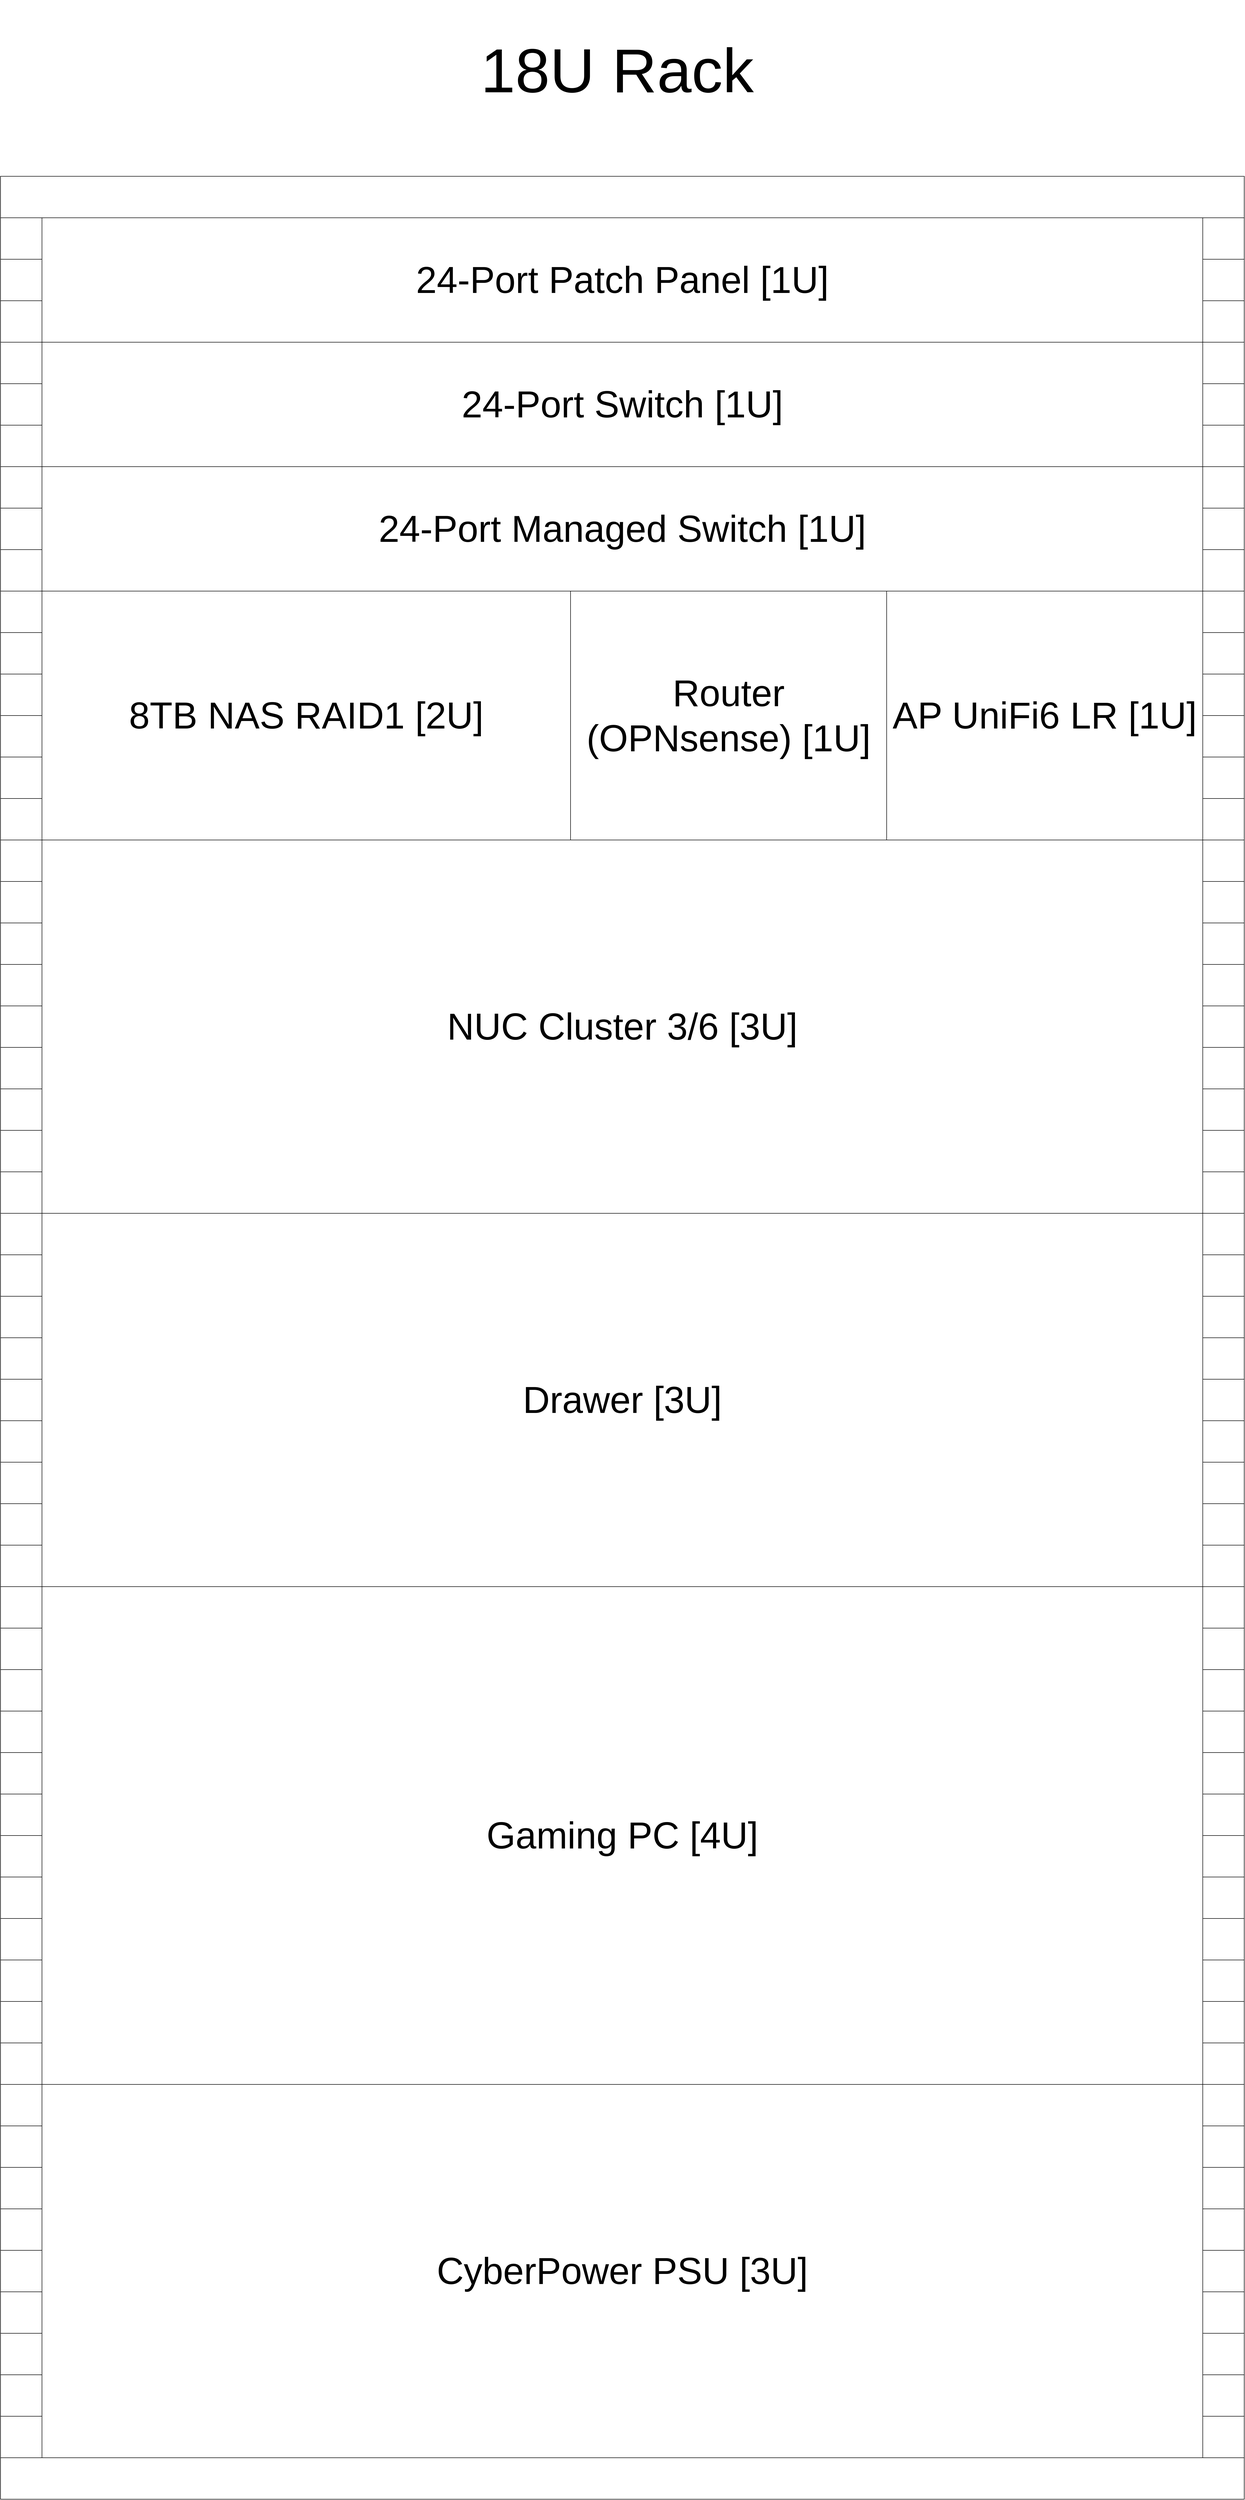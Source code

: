 <mxfile version="25.0.3">
  <diagram name="Page-1" id="rHFuP0fbaUeViq0k9BIg">
    <mxGraphModel dx="4928" dy="4008" grid="1" gridSize="10" guides="1" tooltips="1" connect="1" arrows="1" fold="1" page="1" pageScale="1" pageWidth="850" pageHeight="1100" math="0" shadow="0">
      <root>
        <mxCell id="0" />
        <mxCell id="1" parent="0" />
        <mxCell id="fc9d7Bbxrvvqu6JENfl2-1" value="" style="whiteSpace=wrap;html=1;aspect=fixed;" parent="1" vertex="1">
          <mxGeometry x="160" y="200" width="80" height="80" as="geometry" />
        </mxCell>
        <mxCell id="fc9d7Bbxrvvqu6JENfl2-2" value="" style="whiteSpace=wrap;html=1;aspect=fixed;" parent="1" vertex="1">
          <mxGeometry x="160" y="280" width="80" height="80" as="geometry" />
        </mxCell>
        <mxCell id="fc9d7Bbxrvvqu6JENfl2-3" value="" style="whiteSpace=wrap;html=1;aspect=fixed;" parent="1" vertex="1">
          <mxGeometry x="160" y="360" width="80" height="80" as="geometry" />
        </mxCell>
        <mxCell id="fc9d7Bbxrvvqu6JENfl2-7" value="" style="whiteSpace=wrap;html=1;aspect=fixed;" parent="1" vertex="1">
          <mxGeometry x="160" y="440" width="80" height="80" as="geometry" />
        </mxCell>
        <mxCell id="fc9d7Bbxrvvqu6JENfl2-8" value="" style="whiteSpace=wrap;html=1;aspect=fixed;" parent="1" vertex="1">
          <mxGeometry x="160" y="520" width="80" height="80" as="geometry" />
        </mxCell>
        <mxCell id="fc9d7Bbxrvvqu6JENfl2-9" value="" style="whiteSpace=wrap;html=1;aspect=fixed;" parent="1" vertex="1">
          <mxGeometry x="160" y="600" width="80" height="80" as="geometry" />
        </mxCell>
        <mxCell id="p1AiuAzV57a2c5eWBxi_-1" value="" style="whiteSpace=wrap;html=1;aspect=fixed;" vertex="1" parent="1">
          <mxGeometry x="160" y="680" width="80" height="80" as="geometry" />
        </mxCell>
        <mxCell id="p1AiuAzV57a2c5eWBxi_-2" value="" style="whiteSpace=wrap;html=1;aspect=fixed;" vertex="1" parent="1">
          <mxGeometry x="160" y="760" width="80" height="80" as="geometry" />
        </mxCell>
        <mxCell id="p1AiuAzV57a2c5eWBxi_-3" value="" style="whiteSpace=wrap;html=1;aspect=fixed;" vertex="1" parent="1">
          <mxGeometry x="160" y="840" width="80" height="80" as="geometry" />
        </mxCell>
        <mxCell id="p1AiuAzV57a2c5eWBxi_-4" value="" style="whiteSpace=wrap;html=1;aspect=fixed;" vertex="1" parent="1">
          <mxGeometry x="160" y="920" width="80" height="80" as="geometry" />
        </mxCell>
        <mxCell id="p1AiuAzV57a2c5eWBxi_-5" value="" style="whiteSpace=wrap;html=1;aspect=fixed;" vertex="1" parent="1">
          <mxGeometry x="160" y="1000" width="80" height="80" as="geometry" />
        </mxCell>
        <mxCell id="p1AiuAzV57a2c5eWBxi_-6" value="" style="whiteSpace=wrap;html=1;aspect=fixed;" vertex="1" parent="1">
          <mxGeometry x="160" y="1080" width="80" height="80" as="geometry" />
        </mxCell>
        <mxCell id="p1AiuAzV57a2c5eWBxi_-7" value="" style="whiteSpace=wrap;html=1;aspect=fixed;" vertex="1" parent="1">
          <mxGeometry x="160" y="1160" width="80" height="80" as="geometry" />
        </mxCell>
        <mxCell id="p1AiuAzV57a2c5eWBxi_-8" value="" style="whiteSpace=wrap;html=1;aspect=fixed;" vertex="1" parent="1">
          <mxGeometry x="160" y="1240" width="80" height="80" as="geometry" />
        </mxCell>
        <mxCell id="p1AiuAzV57a2c5eWBxi_-9" value="" style="whiteSpace=wrap;html=1;aspect=fixed;" vertex="1" parent="1">
          <mxGeometry x="160" y="1320" width="80" height="80" as="geometry" />
        </mxCell>
        <mxCell id="p1AiuAzV57a2c5eWBxi_-10" value="" style="whiteSpace=wrap;html=1;aspect=fixed;" vertex="1" parent="1">
          <mxGeometry x="160" y="1400" width="80" height="80" as="geometry" />
        </mxCell>
        <mxCell id="p1AiuAzV57a2c5eWBxi_-11" value="" style="whiteSpace=wrap;html=1;aspect=fixed;" vertex="1" parent="1">
          <mxGeometry x="160" y="1480" width="80" height="80" as="geometry" />
        </mxCell>
        <mxCell id="p1AiuAzV57a2c5eWBxi_-12" value="" style="whiteSpace=wrap;html=1;aspect=fixed;" vertex="1" parent="1">
          <mxGeometry x="160" y="1560" width="80" height="80" as="geometry" />
        </mxCell>
        <mxCell id="p1AiuAzV57a2c5eWBxi_-13" value="" style="whiteSpace=wrap;html=1;aspect=fixed;" vertex="1" parent="1">
          <mxGeometry x="160" y="1640" width="80" height="80" as="geometry" />
        </mxCell>
        <mxCell id="p1AiuAzV57a2c5eWBxi_-14" value="" style="whiteSpace=wrap;html=1;aspect=fixed;" vertex="1" parent="1">
          <mxGeometry x="160" y="1720" width="80" height="80" as="geometry" />
        </mxCell>
        <mxCell id="p1AiuAzV57a2c5eWBxi_-15" value="" style="whiteSpace=wrap;html=1;aspect=fixed;" vertex="1" parent="1">
          <mxGeometry x="160" y="1800" width="80" height="80" as="geometry" />
        </mxCell>
        <mxCell id="p1AiuAzV57a2c5eWBxi_-16" value="" style="whiteSpace=wrap;html=1;aspect=fixed;" vertex="1" parent="1">
          <mxGeometry x="160" y="1880" width="80" height="80" as="geometry" />
        </mxCell>
        <mxCell id="p1AiuAzV57a2c5eWBxi_-17" value="" style="whiteSpace=wrap;html=1;aspect=fixed;" vertex="1" parent="1">
          <mxGeometry x="160" y="1960" width="80" height="80" as="geometry" />
        </mxCell>
        <mxCell id="p1AiuAzV57a2c5eWBxi_-18" value="" style="whiteSpace=wrap;html=1;aspect=fixed;" vertex="1" parent="1">
          <mxGeometry x="160" y="2040" width="80" height="80" as="geometry" />
        </mxCell>
        <mxCell id="p1AiuAzV57a2c5eWBxi_-19" value="" style="whiteSpace=wrap;html=1;aspect=fixed;" vertex="1" parent="1">
          <mxGeometry x="160" y="2120" width="80" height="80" as="geometry" />
        </mxCell>
        <mxCell id="p1AiuAzV57a2c5eWBxi_-20" value="" style="whiteSpace=wrap;html=1;aspect=fixed;" vertex="1" parent="1">
          <mxGeometry x="160" y="2200" width="80" height="80" as="geometry" />
        </mxCell>
        <mxCell id="p1AiuAzV57a2c5eWBxi_-21" value="" style="whiteSpace=wrap;html=1;aspect=fixed;" vertex="1" parent="1">
          <mxGeometry x="160" y="2280" width="80" height="80" as="geometry" />
        </mxCell>
        <mxCell id="p1AiuAzV57a2c5eWBxi_-22" value="" style="whiteSpace=wrap;html=1;aspect=fixed;" vertex="1" parent="1">
          <mxGeometry x="160" y="2360" width="80" height="80" as="geometry" />
        </mxCell>
        <mxCell id="p1AiuAzV57a2c5eWBxi_-23" value="" style="whiteSpace=wrap;html=1;aspect=fixed;" vertex="1" parent="1">
          <mxGeometry x="160" y="2440" width="80" height="80" as="geometry" />
        </mxCell>
        <mxCell id="p1AiuAzV57a2c5eWBxi_-24" value="" style="whiteSpace=wrap;html=1;aspect=fixed;" vertex="1" parent="1">
          <mxGeometry x="160" y="2520" width="80" height="80" as="geometry" />
        </mxCell>
        <mxCell id="p1AiuAzV57a2c5eWBxi_-25" value="" style="whiteSpace=wrap;html=1;aspect=fixed;" vertex="1" parent="1">
          <mxGeometry x="160" y="2600" width="80" height="80" as="geometry" />
        </mxCell>
        <mxCell id="p1AiuAzV57a2c5eWBxi_-26" value="" style="whiteSpace=wrap;html=1;aspect=fixed;" vertex="1" parent="1">
          <mxGeometry x="160" y="2680" width="80" height="80" as="geometry" />
        </mxCell>
        <mxCell id="p1AiuAzV57a2c5eWBxi_-27" value="" style="whiteSpace=wrap;html=1;aspect=fixed;" vertex="1" parent="1">
          <mxGeometry x="160" y="2760" width="80" height="80" as="geometry" />
        </mxCell>
        <mxCell id="p1AiuAzV57a2c5eWBxi_-28" value="" style="whiteSpace=wrap;html=1;aspect=fixed;" vertex="1" parent="1">
          <mxGeometry x="160" y="2840" width="80" height="80" as="geometry" />
        </mxCell>
        <mxCell id="p1AiuAzV57a2c5eWBxi_-29" value="" style="whiteSpace=wrap;html=1;aspect=fixed;" vertex="1" parent="1">
          <mxGeometry x="160" y="2920" width="80" height="80" as="geometry" />
        </mxCell>
        <mxCell id="p1AiuAzV57a2c5eWBxi_-30" value="" style="whiteSpace=wrap;html=1;aspect=fixed;" vertex="1" parent="1">
          <mxGeometry x="160" y="3000" width="80" height="80" as="geometry" />
        </mxCell>
        <mxCell id="p1AiuAzV57a2c5eWBxi_-31" value="" style="whiteSpace=wrap;html=1;aspect=fixed;" vertex="1" parent="1">
          <mxGeometry x="160" y="3080" width="80" height="80" as="geometry" />
        </mxCell>
        <mxCell id="p1AiuAzV57a2c5eWBxi_-32" value="" style="whiteSpace=wrap;html=1;aspect=fixed;" vertex="1" parent="1">
          <mxGeometry x="160" y="3160" width="80" height="80" as="geometry" />
        </mxCell>
        <mxCell id="p1AiuAzV57a2c5eWBxi_-33" value="" style="whiteSpace=wrap;html=1;aspect=fixed;" vertex="1" parent="1">
          <mxGeometry x="160" y="3240" width="80" height="80" as="geometry" />
        </mxCell>
        <mxCell id="p1AiuAzV57a2c5eWBxi_-34" value="" style="whiteSpace=wrap;html=1;aspect=fixed;" vertex="1" parent="1">
          <mxGeometry x="160" y="3320" width="80" height="80" as="geometry" />
        </mxCell>
        <mxCell id="p1AiuAzV57a2c5eWBxi_-35" value="" style="whiteSpace=wrap;html=1;aspect=fixed;" vertex="1" parent="1">
          <mxGeometry x="160" y="3400" width="80" height="80" as="geometry" />
        </mxCell>
        <mxCell id="p1AiuAzV57a2c5eWBxi_-36" value="" style="whiteSpace=wrap;html=1;aspect=fixed;" vertex="1" parent="1">
          <mxGeometry x="160" y="3480" width="80" height="80" as="geometry" />
        </mxCell>
        <mxCell id="p1AiuAzV57a2c5eWBxi_-37" value="" style="whiteSpace=wrap;html=1;aspect=fixed;" vertex="1" parent="1">
          <mxGeometry x="160" y="3560" width="80" height="80" as="geometry" />
        </mxCell>
        <mxCell id="p1AiuAzV57a2c5eWBxi_-38" value="" style="whiteSpace=wrap;html=1;aspect=fixed;" vertex="1" parent="1">
          <mxGeometry x="160" y="3640" width="80" height="80" as="geometry" />
        </mxCell>
        <mxCell id="p1AiuAzV57a2c5eWBxi_-39" value="" style="whiteSpace=wrap;html=1;aspect=fixed;" vertex="1" parent="1">
          <mxGeometry x="160" y="3720" width="80" height="80" as="geometry" />
        </mxCell>
        <mxCell id="p1AiuAzV57a2c5eWBxi_-40" value="" style="whiteSpace=wrap;html=1;aspect=fixed;" vertex="1" parent="1">
          <mxGeometry x="160" y="3800" width="80" height="80" as="geometry" />
        </mxCell>
        <mxCell id="p1AiuAzV57a2c5eWBxi_-41" value="" style="whiteSpace=wrap;html=1;aspect=fixed;" vertex="1" parent="1">
          <mxGeometry x="160" y="3880" width="80" height="80" as="geometry" />
        </mxCell>
        <mxCell id="p1AiuAzV57a2c5eWBxi_-42" value="" style="whiteSpace=wrap;html=1;aspect=fixed;" vertex="1" parent="1">
          <mxGeometry x="160" y="3960" width="80" height="80" as="geometry" />
        </mxCell>
        <mxCell id="p1AiuAzV57a2c5eWBxi_-43" value="" style="whiteSpace=wrap;html=1;aspect=fixed;" vertex="1" parent="1">
          <mxGeometry x="160" y="-280" width="80" height="80" as="geometry" />
        </mxCell>
        <mxCell id="p1AiuAzV57a2c5eWBxi_-44" value="" style="whiteSpace=wrap;html=1;aspect=fixed;" vertex="1" parent="1">
          <mxGeometry x="160" y="-200" width="80" height="80" as="geometry" />
        </mxCell>
        <mxCell id="p1AiuAzV57a2c5eWBxi_-45" value="" style="whiteSpace=wrap;html=1;aspect=fixed;" vertex="1" parent="1">
          <mxGeometry x="160" y="-120" width="80" height="80" as="geometry" />
        </mxCell>
        <mxCell id="p1AiuAzV57a2c5eWBxi_-46" value="" style="whiteSpace=wrap;html=1;aspect=fixed;" vertex="1" parent="1">
          <mxGeometry x="160" y="-40" width="80" height="80" as="geometry" />
        </mxCell>
        <mxCell id="p1AiuAzV57a2c5eWBxi_-47" value="" style="whiteSpace=wrap;html=1;aspect=fixed;" vertex="1" parent="1">
          <mxGeometry x="160" y="40" width="80" height="80" as="geometry" />
        </mxCell>
        <mxCell id="p1AiuAzV57a2c5eWBxi_-48" value="" style="whiteSpace=wrap;html=1;aspect=fixed;" vertex="1" parent="1">
          <mxGeometry x="160" y="120" width="80" height="80" as="geometry" />
        </mxCell>
        <mxCell id="p1AiuAzV57a2c5eWBxi_-49" value="" style="whiteSpace=wrap;html=1;aspect=fixed;" vertex="1" parent="1">
          <mxGeometry x="2480" y="200" width="80" height="80" as="geometry" />
        </mxCell>
        <mxCell id="p1AiuAzV57a2c5eWBxi_-50" value="" style="whiteSpace=wrap;html=1;aspect=fixed;" vertex="1" parent="1">
          <mxGeometry x="2480" y="280" width="80" height="80" as="geometry" />
        </mxCell>
        <mxCell id="p1AiuAzV57a2c5eWBxi_-51" value="" style="whiteSpace=wrap;html=1;aspect=fixed;" vertex="1" parent="1">
          <mxGeometry x="2480" y="360" width="80" height="80" as="geometry" />
        </mxCell>
        <mxCell id="p1AiuAzV57a2c5eWBxi_-52" value="" style="whiteSpace=wrap;html=1;aspect=fixed;" vertex="1" parent="1">
          <mxGeometry x="2480" y="440" width="80" height="80" as="geometry" />
        </mxCell>
        <mxCell id="p1AiuAzV57a2c5eWBxi_-53" value="" style="whiteSpace=wrap;html=1;aspect=fixed;" vertex="1" parent="1">
          <mxGeometry x="2480" y="520" width="80" height="80" as="geometry" />
        </mxCell>
        <mxCell id="p1AiuAzV57a2c5eWBxi_-54" value="" style="whiteSpace=wrap;html=1;aspect=fixed;" vertex="1" parent="1">
          <mxGeometry x="2480" y="600" width="80" height="80" as="geometry" />
        </mxCell>
        <mxCell id="p1AiuAzV57a2c5eWBxi_-55" value="" style="whiteSpace=wrap;html=1;aspect=fixed;" vertex="1" parent="1">
          <mxGeometry x="2480" y="680" width="80" height="80" as="geometry" />
        </mxCell>
        <mxCell id="p1AiuAzV57a2c5eWBxi_-56" value="" style="whiteSpace=wrap;html=1;aspect=fixed;" vertex="1" parent="1">
          <mxGeometry x="2480" y="760" width="80" height="80" as="geometry" />
        </mxCell>
        <mxCell id="p1AiuAzV57a2c5eWBxi_-57" value="" style="whiteSpace=wrap;html=1;aspect=fixed;" vertex="1" parent="1">
          <mxGeometry x="2480" y="840" width="80" height="80" as="geometry" />
        </mxCell>
        <mxCell id="p1AiuAzV57a2c5eWBxi_-58" value="" style="whiteSpace=wrap;html=1;aspect=fixed;" vertex="1" parent="1">
          <mxGeometry x="2480" y="920" width="80" height="80" as="geometry" />
        </mxCell>
        <mxCell id="p1AiuAzV57a2c5eWBxi_-59" value="" style="whiteSpace=wrap;html=1;aspect=fixed;" vertex="1" parent="1">
          <mxGeometry x="2480" y="1000" width="80" height="80" as="geometry" />
        </mxCell>
        <mxCell id="p1AiuAzV57a2c5eWBxi_-60" value="" style="whiteSpace=wrap;html=1;aspect=fixed;" vertex="1" parent="1">
          <mxGeometry x="2480" y="1080" width="80" height="80" as="geometry" />
        </mxCell>
        <mxCell id="p1AiuAzV57a2c5eWBxi_-61" value="" style="whiteSpace=wrap;html=1;aspect=fixed;" vertex="1" parent="1">
          <mxGeometry x="2480" y="1160" width="80" height="80" as="geometry" />
        </mxCell>
        <mxCell id="p1AiuAzV57a2c5eWBxi_-62" value="" style="whiteSpace=wrap;html=1;aspect=fixed;" vertex="1" parent="1">
          <mxGeometry x="2480" y="1240" width="80" height="80" as="geometry" />
        </mxCell>
        <mxCell id="p1AiuAzV57a2c5eWBxi_-63" value="" style="whiteSpace=wrap;html=1;aspect=fixed;" vertex="1" parent="1">
          <mxGeometry x="2480" y="1320" width="80" height="80" as="geometry" />
        </mxCell>
        <mxCell id="p1AiuAzV57a2c5eWBxi_-64" value="" style="whiteSpace=wrap;html=1;aspect=fixed;" vertex="1" parent="1">
          <mxGeometry x="2480" y="1400" width="80" height="80" as="geometry" />
        </mxCell>
        <mxCell id="p1AiuAzV57a2c5eWBxi_-65" value="" style="whiteSpace=wrap;html=1;aspect=fixed;" vertex="1" parent="1">
          <mxGeometry x="2480" y="1480" width="80" height="80" as="geometry" />
        </mxCell>
        <mxCell id="p1AiuAzV57a2c5eWBxi_-66" value="" style="whiteSpace=wrap;html=1;aspect=fixed;" vertex="1" parent="1">
          <mxGeometry x="2480" y="1560" width="80" height="80" as="geometry" />
        </mxCell>
        <mxCell id="p1AiuAzV57a2c5eWBxi_-67" value="" style="whiteSpace=wrap;html=1;aspect=fixed;" vertex="1" parent="1">
          <mxGeometry x="2480" y="1640" width="80" height="80" as="geometry" />
        </mxCell>
        <mxCell id="p1AiuAzV57a2c5eWBxi_-68" value="" style="whiteSpace=wrap;html=1;aspect=fixed;" vertex="1" parent="1">
          <mxGeometry x="2480" y="1720" width="80" height="80" as="geometry" />
        </mxCell>
        <mxCell id="p1AiuAzV57a2c5eWBxi_-69" value="" style="whiteSpace=wrap;html=1;aspect=fixed;" vertex="1" parent="1">
          <mxGeometry x="2480" y="1800" width="80" height="80" as="geometry" />
        </mxCell>
        <mxCell id="p1AiuAzV57a2c5eWBxi_-70" value="" style="whiteSpace=wrap;html=1;aspect=fixed;" vertex="1" parent="1">
          <mxGeometry x="2480" y="1880" width="80" height="80" as="geometry" />
        </mxCell>
        <mxCell id="p1AiuAzV57a2c5eWBxi_-71" value="" style="whiteSpace=wrap;html=1;aspect=fixed;" vertex="1" parent="1">
          <mxGeometry x="2480" y="1960" width="80" height="80" as="geometry" />
        </mxCell>
        <mxCell id="p1AiuAzV57a2c5eWBxi_-72" value="" style="whiteSpace=wrap;html=1;aspect=fixed;" vertex="1" parent="1">
          <mxGeometry x="2480" y="2040" width="80" height="80" as="geometry" />
        </mxCell>
        <mxCell id="p1AiuAzV57a2c5eWBxi_-73" value="" style="whiteSpace=wrap;html=1;aspect=fixed;" vertex="1" parent="1">
          <mxGeometry x="2480" y="2120" width="80" height="80" as="geometry" />
        </mxCell>
        <mxCell id="p1AiuAzV57a2c5eWBxi_-74" value="" style="whiteSpace=wrap;html=1;aspect=fixed;" vertex="1" parent="1">
          <mxGeometry x="2480" y="2200" width="80" height="80" as="geometry" />
        </mxCell>
        <mxCell id="p1AiuAzV57a2c5eWBxi_-75" value="" style="whiteSpace=wrap;html=1;aspect=fixed;" vertex="1" parent="1">
          <mxGeometry x="2480" y="2280" width="80" height="80" as="geometry" />
        </mxCell>
        <mxCell id="p1AiuAzV57a2c5eWBxi_-76" value="" style="whiteSpace=wrap;html=1;aspect=fixed;" vertex="1" parent="1">
          <mxGeometry x="2480" y="2360" width="80" height="80" as="geometry" />
        </mxCell>
        <mxCell id="p1AiuAzV57a2c5eWBxi_-77" value="" style="whiteSpace=wrap;html=1;aspect=fixed;" vertex="1" parent="1">
          <mxGeometry x="2480" y="2440" width="80" height="80" as="geometry" />
        </mxCell>
        <mxCell id="p1AiuAzV57a2c5eWBxi_-78" value="" style="whiteSpace=wrap;html=1;aspect=fixed;" vertex="1" parent="1">
          <mxGeometry x="2480" y="2520" width="80" height="80" as="geometry" />
        </mxCell>
        <mxCell id="p1AiuAzV57a2c5eWBxi_-79" value="" style="whiteSpace=wrap;html=1;aspect=fixed;" vertex="1" parent="1">
          <mxGeometry x="2480" y="2600" width="80" height="80" as="geometry" />
        </mxCell>
        <mxCell id="p1AiuAzV57a2c5eWBxi_-80" value="" style="whiteSpace=wrap;html=1;aspect=fixed;" vertex="1" parent="1">
          <mxGeometry x="2480" y="2680" width="80" height="80" as="geometry" />
        </mxCell>
        <mxCell id="p1AiuAzV57a2c5eWBxi_-81" value="" style="whiteSpace=wrap;html=1;aspect=fixed;" vertex="1" parent="1">
          <mxGeometry x="2480" y="2760" width="80" height="80" as="geometry" />
        </mxCell>
        <mxCell id="p1AiuAzV57a2c5eWBxi_-82" value="" style="whiteSpace=wrap;html=1;aspect=fixed;" vertex="1" parent="1">
          <mxGeometry x="2480" y="2840" width="80" height="80" as="geometry" />
        </mxCell>
        <mxCell id="p1AiuAzV57a2c5eWBxi_-83" value="" style="whiteSpace=wrap;html=1;aspect=fixed;" vertex="1" parent="1">
          <mxGeometry x="2480" y="2920" width="80" height="80" as="geometry" />
        </mxCell>
        <mxCell id="p1AiuAzV57a2c5eWBxi_-84" value="" style="whiteSpace=wrap;html=1;aspect=fixed;" vertex="1" parent="1">
          <mxGeometry x="2480" y="3000" width="80" height="80" as="geometry" />
        </mxCell>
        <mxCell id="p1AiuAzV57a2c5eWBxi_-85" value="" style="whiteSpace=wrap;html=1;aspect=fixed;" vertex="1" parent="1">
          <mxGeometry x="2480" y="3080" width="80" height="80" as="geometry" />
        </mxCell>
        <mxCell id="p1AiuAzV57a2c5eWBxi_-86" value="" style="whiteSpace=wrap;html=1;aspect=fixed;" vertex="1" parent="1">
          <mxGeometry x="2480" y="3160" width="80" height="80" as="geometry" />
        </mxCell>
        <mxCell id="p1AiuAzV57a2c5eWBxi_-87" value="" style="whiteSpace=wrap;html=1;aspect=fixed;" vertex="1" parent="1">
          <mxGeometry x="2480" y="3240" width="80" height="80" as="geometry" />
        </mxCell>
        <mxCell id="p1AiuAzV57a2c5eWBxi_-88" value="" style="whiteSpace=wrap;html=1;aspect=fixed;" vertex="1" parent="1">
          <mxGeometry x="2480" y="3320" width="80" height="80" as="geometry" />
        </mxCell>
        <mxCell id="p1AiuAzV57a2c5eWBxi_-89" value="" style="whiteSpace=wrap;html=1;aspect=fixed;" vertex="1" parent="1">
          <mxGeometry x="2480" y="3400" width="80" height="80" as="geometry" />
        </mxCell>
        <mxCell id="p1AiuAzV57a2c5eWBxi_-90" value="" style="whiteSpace=wrap;html=1;aspect=fixed;" vertex="1" parent="1">
          <mxGeometry x="2480" y="3480" width="80" height="80" as="geometry" />
        </mxCell>
        <mxCell id="p1AiuAzV57a2c5eWBxi_-91" value="" style="whiteSpace=wrap;html=1;aspect=fixed;" vertex="1" parent="1">
          <mxGeometry x="2480" y="3560" width="80" height="80" as="geometry" />
        </mxCell>
        <mxCell id="p1AiuAzV57a2c5eWBxi_-92" value="" style="whiteSpace=wrap;html=1;aspect=fixed;" vertex="1" parent="1">
          <mxGeometry x="2480" y="3640" width="80" height="80" as="geometry" />
        </mxCell>
        <mxCell id="p1AiuAzV57a2c5eWBxi_-93" value="" style="whiteSpace=wrap;html=1;aspect=fixed;" vertex="1" parent="1">
          <mxGeometry x="2480" y="3720" width="80" height="80" as="geometry" />
        </mxCell>
        <mxCell id="p1AiuAzV57a2c5eWBxi_-94" value="" style="whiteSpace=wrap;html=1;aspect=fixed;" vertex="1" parent="1">
          <mxGeometry x="2480" y="3800" width="80" height="80" as="geometry" />
        </mxCell>
        <mxCell id="p1AiuAzV57a2c5eWBxi_-95" value="" style="whiteSpace=wrap;html=1;aspect=fixed;" vertex="1" parent="1">
          <mxGeometry x="2480" y="3880" width="80" height="80" as="geometry" />
        </mxCell>
        <mxCell id="p1AiuAzV57a2c5eWBxi_-96" value="" style="whiteSpace=wrap;html=1;aspect=fixed;" vertex="1" parent="1">
          <mxGeometry x="2480" y="3960" width="80" height="80" as="geometry" />
        </mxCell>
        <mxCell id="p1AiuAzV57a2c5eWBxi_-97" value="" style="whiteSpace=wrap;html=1;aspect=fixed;" vertex="1" parent="1">
          <mxGeometry x="2480" y="-280" width="80" height="80" as="geometry" />
        </mxCell>
        <mxCell id="p1AiuAzV57a2c5eWBxi_-98" value="" style="whiteSpace=wrap;html=1;aspect=fixed;" vertex="1" parent="1">
          <mxGeometry x="2480" y="-200" width="80" height="80" as="geometry" />
        </mxCell>
        <mxCell id="p1AiuAzV57a2c5eWBxi_-99" value="" style="whiteSpace=wrap;html=1;aspect=fixed;" vertex="1" parent="1">
          <mxGeometry x="2480" y="-120" width="80" height="80" as="geometry" />
        </mxCell>
        <mxCell id="p1AiuAzV57a2c5eWBxi_-100" value="" style="whiteSpace=wrap;html=1;aspect=fixed;" vertex="1" parent="1">
          <mxGeometry x="2480" y="-40" width="80" height="80" as="geometry" />
        </mxCell>
        <mxCell id="p1AiuAzV57a2c5eWBxi_-101" value="" style="whiteSpace=wrap;html=1;aspect=fixed;" vertex="1" parent="1">
          <mxGeometry x="2480" y="40" width="80" height="80" as="geometry" />
        </mxCell>
        <mxCell id="p1AiuAzV57a2c5eWBxi_-102" value="" style="whiteSpace=wrap;html=1;aspect=fixed;" vertex="1" parent="1">
          <mxGeometry x="2480" y="120" width="80" height="80" as="geometry" />
        </mxCell>
        <mxCell id="p1AiuAzV57a2c5eWBxi_-103" value="" style="rounded=0;whiteSpace=wrap;html=1;" vertex="1" parent="1">
          <mxGeometry x="160" y="-360" width="2400" height="80" as="geometry" />
        </mxCell>
        <mxCell id="p1AiuAzV57a2c5eWBxi_-104" value="" style="rounded=0;whiteSpace=wrap;html=1;" vertex="1" parent="1">
          <mxGeometry x="160" y="4040" width="2400" height="80" as="geometry" />
        </mxCell>
        <mxCell id="p1AiuAzV57a2c5eWBxi_-105" value="&lt;font style=&quot;font-size: 72px;&quot;&gt;24-Port Patch Panel [1U]&lt;/font&gt;" style="rounded=0;whiteSpace=wrap;html=1;" vertex="1" parent="1">
          <mxGeometry x="240" y="-280" width="2240" height="240" as="geometry" />
        </mxCell>
        <mxCell id="p1AiuAzV57a2c5eWBxi_-106" value="&lt;font style=&quot;font-size: 72px;&quot;&gt;CyberPower PSU [3U]&lt;/font&gt;" style="rounded=0;whiteSpace=wrap;html=1;" vertex="1" parent="1">
          <mxGeometry x="240" y="3320" width="2240" height="720" as="geometry" />
        </mxCell>
        <mxCell id="p1AiuAzV57a2c5eWBxi_-107" value="&lt;font style=&quot;font-size: 120px;&quot;&gt;18U Rack&lt;/font&gt;" style="text;html=1;align=center;verticalAlign=middle;whiteSpace=wrap;rounded=0;" vertex="1" parent="1">
          <mxGeometry x="870" y="-700" width="960" height="270" as="geometry" />
        </mxCell>
        <mxCell id="p1AiuAzV57a2c5eWBxi_-108" value="&lt;font style=&quot;font-size: 72px;&quot;&gt;Gaming PC [4U]&lt;/font&gt;" style="rounded=0;whiteSpace=wrap;html=1;" vertex="1" parent="1">
          <mxGeometry x="240" y="2360" width="2240" height="960" as="geometry" />
        </mxCell>
        <mxCell id="p1AiuAzV57a2c5eWBxi_-109" value="&lt;font style=&quot;font-size: 72px;&quot;&gt;24-Port Switch&amp;nbsp;&lt;span style=&quot;color: rgba(0, 0, 0, 0); font-family: monospace; font-size: 0px; text-align: start; text-wrap-mode: nowrap;&quot;&gt;%3CmxGraphModel%3E%3Croot%3E%3CmxCell%20id%3D%220%22%2F%3E%3CmxCell%20id%3D%221%22%20parent%3D%220%22%2F%3E%3CmxCell%20id%3D%222%22%20value%3D%22%26lt%3Bfont%20style%3D%26quot%3Bfont-size%3A%2072px%3B%26quot%3B%26gt%3B24-Port%20Patch%20Panel%20%5B1U%5D%26lt%3B%2Ffont%26gt%3B%22%20style%3D%22rounded%3D0%3BwhiteSpace%3Dwrap%3Bhtml%3D1%3B%22%20vertex%3D%221%22%20parent%3D%221%22%3E%3CmxGeometry%20x%3D%22240%22%20y%3D%22-280%22%20width%3D%221000%22%20height%3D%22240%22%20as%3D%22geometry%22%2F%3E%3C%2FmxCell%3E%3C%2Froot%3E%3C%2FmxGraphModel%3E&lt;/span&gt;[1U]&lt;/font&gt;" style="rounded=0;whiteSpace=wrap;html=1;" vertex="1" parent="1">
          <mxGeometry x="240" y="-40" width="2240" height="240" as="geometry" />
        </mxCell>
        <mxCell id="p1AiuAzV57a2c5eWBxi_-110" value="&lt;font style=&quot;font-size: 72px;&quot;&gt;24-Port Managed Switch&amp;nbsp;&lt;span style=&quot;color: rgba(0, 0, 0, 0); font-family: monospace; font-size: 0px; text-align: start; text-wrap-mode: nowrap;&quot;&gt;%3CmxGraphModel%3E%3Croot%3E%3CmxCell%20id%3D%220%22%2F%3E%3CmxCell%20id%3D%221%22%20parent%3D%220%22%2F%3E%3CmxCell%20id%3D%222%22%20value%3D%22%26lt%3Bfont%20style%3D%26quot%3Bfont-size%3A%2072px%3B%26quot%3B%26gt%3B24-Port%20Patch%20Panel%20%5B1U%5D%26lt%3B%2Ffont%26gt%3B%22%20style%3D%22rounded%3D0%3BwhiteSpace%3Dwrap%3Bhtml%3D1%3B%22%20vertex%3D%221%22%20parent%3D%221%22%3E%3CmxGeometry%20x%3D%22240%22%20y%3D%22-280%22%20width%3D%221000%22%20height%3D%22240%22%20as%3D%22geometry%22%2F%3E%3C%2FmxCell%3E%3C%2Froot%3E%3C%2FmxGraphModel%3E&lt;/span&gt;[1U]&lt;/font&gt;" style="rounded=0;whiteSpace=wrap;html=1;" vertex="1" parent="1">
          <mxGeometry x="240" y="200" width="2240" height="240" as="geometry" />
        </mxCell>
        <mxCell id="p1AiuAzV57a2c5eWBxi_-111" value="&lt;font style=&quot;font-size: 72px;&quot;&gt;8TB NAS RAID1&amp;nbsp;&lt;span style=&quot;color: rgba(0, 0, 0, 0); font-family: monospace; font-size: 0px; text-align: start; text-wrap-mode: nowrap;&quot;&gt;%3CmxGraphModel%3E%3Croot%3E%3CmxCell%20id%3D%220%22%2F%3E%3CmxCell%20id%3D%221%22%20parent%3D%220%22%2F%3E%3CmxCell%20id%3D%222%22%20value%3D%22%26lt%3Bfont%20style%3D%26quot%3Bfont-size%3A%2072px%3B%26quot%3B%26gt%3B24-Port%20Patch%20Panel%20%5B1U%5D%26lt%3B%2Ffont%26gt%3B%22%20style%3D%22rounded%3D0%3BwhiteSpace%3Dwrap%3Bhtml%3D1%3B%22%20vertex%3D%221%22%20parent%3D%221%22%3E%3CmxGeometry%20x%3D%22240%22%20y%3D%22-280%22%20width%3D%221000%22%20height%3D%22240%22%20as%3D%22geometry%22%2F%3E%3C%2FmxCell%3E%3C%2Froot%3E%3C%2FmxGraphModel%3E&lt;/span&gt;[2U]&lt;/font&gt;" style="rounded=0;whiteSpace=wrap;html=1;" vertex="1" parent="1">
          <mxGeometry x="240" y="440" width="1020" height="480" as="geometry" />
        </mxCell>
        <mxCell id="p1AiuAzV57a2c5eWBxi_-112" value="&lt;font style=&quot;font-size: 72px;&quot;&gt;NUC Cluster 3/6&amp;nbsp;&lt;span style=&quot;color: rgba(0, 0, 0, 0); font-family: monospace; font-size: 0px; text-align: start; text-wrap-mode: nowrap;&quot;&gt;%3CmxGraphModel%3E%3Croot%3E%3CmxCell%20id%3D%220%22%2F%3E%3CmxCell%20id%3D%221%22%20parent%3D%220%22%2F%3E%3CmxCell%20id%3D%222%22%20value%3D%22%26lt%3Bfont%20style%3D%26quot%3Bfont-size%3A%2072px%3B%26quot%3B%26gt%3B24-Port%20Patch%20Panel%20%5B1U%5D%26lt%3B%2Ffont%26gt%3B%22%20style%3D%22rounded%3D0%3BwhiteSpace%3Dwrap%3Bhtml%3D1%3B%22%20vertex%3D%221%22%20parent%3D%221%22%3E%3CmxGeometry%20x%3D%22240%22%20y%3D%22-280%22%20width%3D%221000%22%20height%3D%22240%22%20as%3D%22geometry%22%2F%3E%3C%2FmxCell%3E%3C%2Froot%3E%3C%2FmxGraphModel%3E&lt;/span&gt;[3U]&lt;/font&gt;" style="rounded=0;whiteSpace=wrap;html=1;" vertex="1" parent="1">
          <mxGeometry x="240" y="920" width="2240" height="720" as="geometry" />
        </mxCell>
        <mxCell id="p1AiuAzV57a2c5eWBxi_-113" value="&lt;font style=&quot;font-size: 72px;&quot;&gt;Drawer&amp;nbsp;&lt;span style=&quot;color: rgba(0, 0, 0, 0); font-family: monospace; font-size: 0px; text-align: start; text-wrap-mode: nowrap;&quot;&gt;%3CmxGraphModel%3E%3Croot%3E%3CmxCell%20id%3D%220%22%2F%3E%3CmxCell%20id%3D%221%22%20parent%3D%220%22%2F%3E%3CmxCell%20id%3D%222%22%20value%3D%22%26lt%3Bfont%20style%3D%26quot%3Bfont-size%3A%2072px%3B%26quot%3B%26gt%3B24-Port%20Patch%20Panel%20%5B1U%5D%26lt%3B%2Ffont%26gt%3B%22%20style%3D%22rounded%3D0%3BwhiteSpace%3Dwrap%3Bhtml%3D1%3B%22%20vertex%3D%221%22%20parent%3D%221%22%3E%3CmxGeometry%20x%3D%22240%22%20y%3D%22-280%22%20width%3D%221000%22%20height%3D%22240%22%20as%3D%22geometry%22%2F%3E%3C%2FmxCell%3E%3C%2Froot%3E%3C%2FmxGraphModel%3E&lt;/span&gt;[3U]&lt;/font&gt;" style="rounded=0;whiteSpace=wrap;html=1;" vertex="1" parent="1">
          <mxGeometry x="240" y="1640" width="2240" height="720" as="geometry" />
        </mxCell>
        <mxCell id="p1AiuAzV57a2c5eWBxi_-115" value="&lt;font style=&quot;font-size: 72px;&quot;&gt;Router (OPNsense)&amp;nbsp;&lt;span style=&quot;color: rgba(0, 0, 0, 0); font-family: monospace; font-size: 0px; text-align: start; text-wrap-mode: nowrap;&quot;&gt;%3CmxGraphModel%3E%3Croot%3E%3CmxCell%20id%3D%220%22%2F%3E%3CmxCell%20id%3D%221%22%20parent%3D%220%22%2F%3E%3CmxCell%20id%3D%222%22%20value%3D%22%26lt%3Bfont%20style%3D%26quot%3Bfont-size%3A%2072px%3B%26quot%3B%26gt%3B24-Port%20Patch%20Panel%20%5B1U%5D%26lt%3B%2Ffont%26gt%3B%22%20style%3D%22rounded%3D0%3BwhiteSpace%3Dwrap%3Bhtml%3D1%3B%22%20vertex%3D%221%22%20parent%3D%221%22%3E%3CmxGeometry%20x%3D%22240%22%20y%3D%22-280%22%20width%3D%221000%22%20height%3D%22240%22%20as%3D%22geometry%22%2F%3E%3C%2FmxCell%3E%3C%2Froot%3E%3C%2FmxGraphModel%3E&lt;/span&gt;[1U]&lt;/font&gt;" style="rounded=0;whiteSpace=wrap;html=1;" vertex="1" parent="1">
          <mxGeometry x="1260" y="440" width="610" height="480" as="geometry" />
        </mxCell>
        <mxCell id="p1AiuAzV57a2c5eWBxi_-116" value="&lt;font style=&quot;font-size: 72px;&quot;&gt;AP UniFi6 LR&amp;nbsp;&lt;span style=&quot;color: rgba(0, 0, 0, 0); font-family: monospace; font-size: 0px; text-align: start; text-wrap-mode: nowrap;&quot;&gt;%3CmxGraphModel%3E%3Croot%3E%3CmxCell%20id%3D%220%22%2F%3E%3CmxCell%20id%3D%221%22%20parent%3D%220%22%2F%3E%3CmxCell%20id%3D%222%22%20value%3D%22%26lt%3Bfont%20style%3D%26quot%3Bfont-size%3A%2072px%3B%26quot%3B%26gt%3B24-Port%20Patch%20Panel%20%5B1U%5D%26lt%3B%2Ffont%26gt%3B%22%20style%3D%22rounded%3D0%3BwhiteSpace%3Dwrap%3Bhtml%3D1%3B%22%20vertex%3D%221%22%20parent%3D%221%22%3E%3CmxGeometry%20x%3D%22240%22%20y%3D%22-280%22%20width%3D%221000%22%20height%3D%22240%22%20as%3D%22geometry%22%2F%3E%3C%2FmxCell%3E%3C%2Froot%3E%3C%2FmxGraphModel%3E&lt;/span&gt;[1U]&lt;/font&gt;" style="rounded=0;whiteSpace=wrap;html=1;" vertex="1" parent="1">
          <mxGeometry x="1870" y="440" width="610" height="480" as="geometry" />
        </mxCell>
      </root>
    </mxGraphModel>
  </diagram>
</mxfile>
